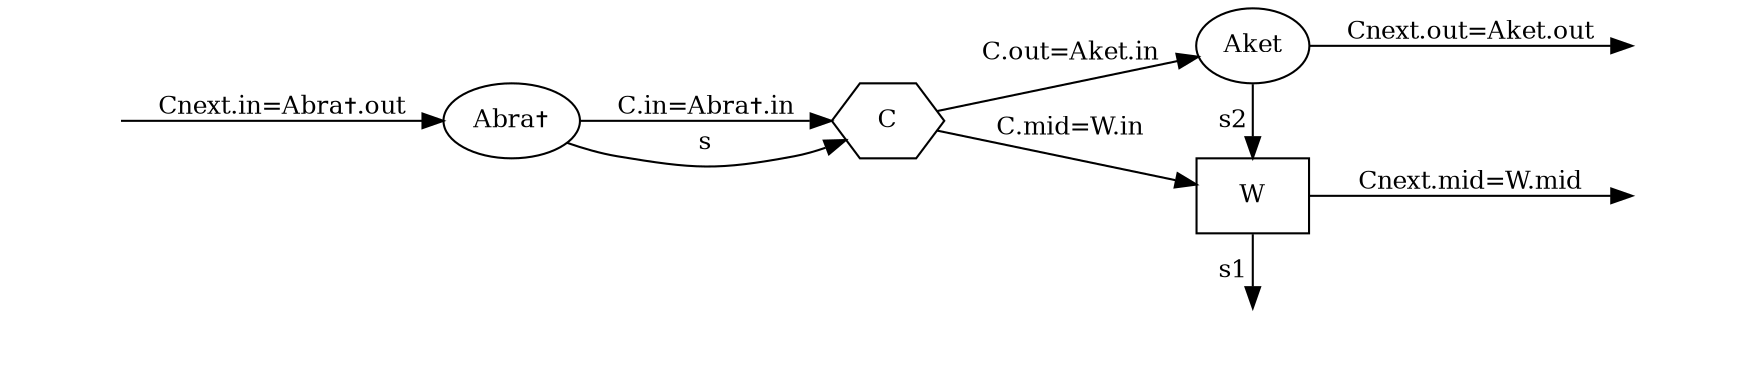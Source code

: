 digraph G 
{
	rankdir = LR;
	edge [fontsize="12"];
	node [fontsize="12"];
	
	U_in [label=" ", style=invisible];
	
	U [label="Abra✝"];
	
	C [label="C", shape="hexagon"]
	
	Aket [label="Aket"];
	W [label="W", shape="box"];
	Abra [label=" ", style=invisible];
	
	Cout [label=" ", style=invisible];
	Cmid [label=" ", style=invisible];
	
	U_in -> U [label="Cnext.in=Abra✝.out"];
	U -> C [label="C.in=Abra✝.in"];
	U -> C [label="s"];
	
	// bug: same rank & label reverses direction
	Aket -> W [label="s2"];
	W -> Abra [label="s1"];
	
	C -> Aket [label="C.out=Aket.in"];
	C -> W [label="C.mid=W.in"];
	
	Aket -> Cout [label="Cnext.out=Aket.out"];
	W -> Cmid [label="Cnext.mid=W.mid"];
	
	{rank=same Abra}
	{rank=same Abra W Aket}
	{rank=same C}
	{rank=same Cout Cmid}
}
